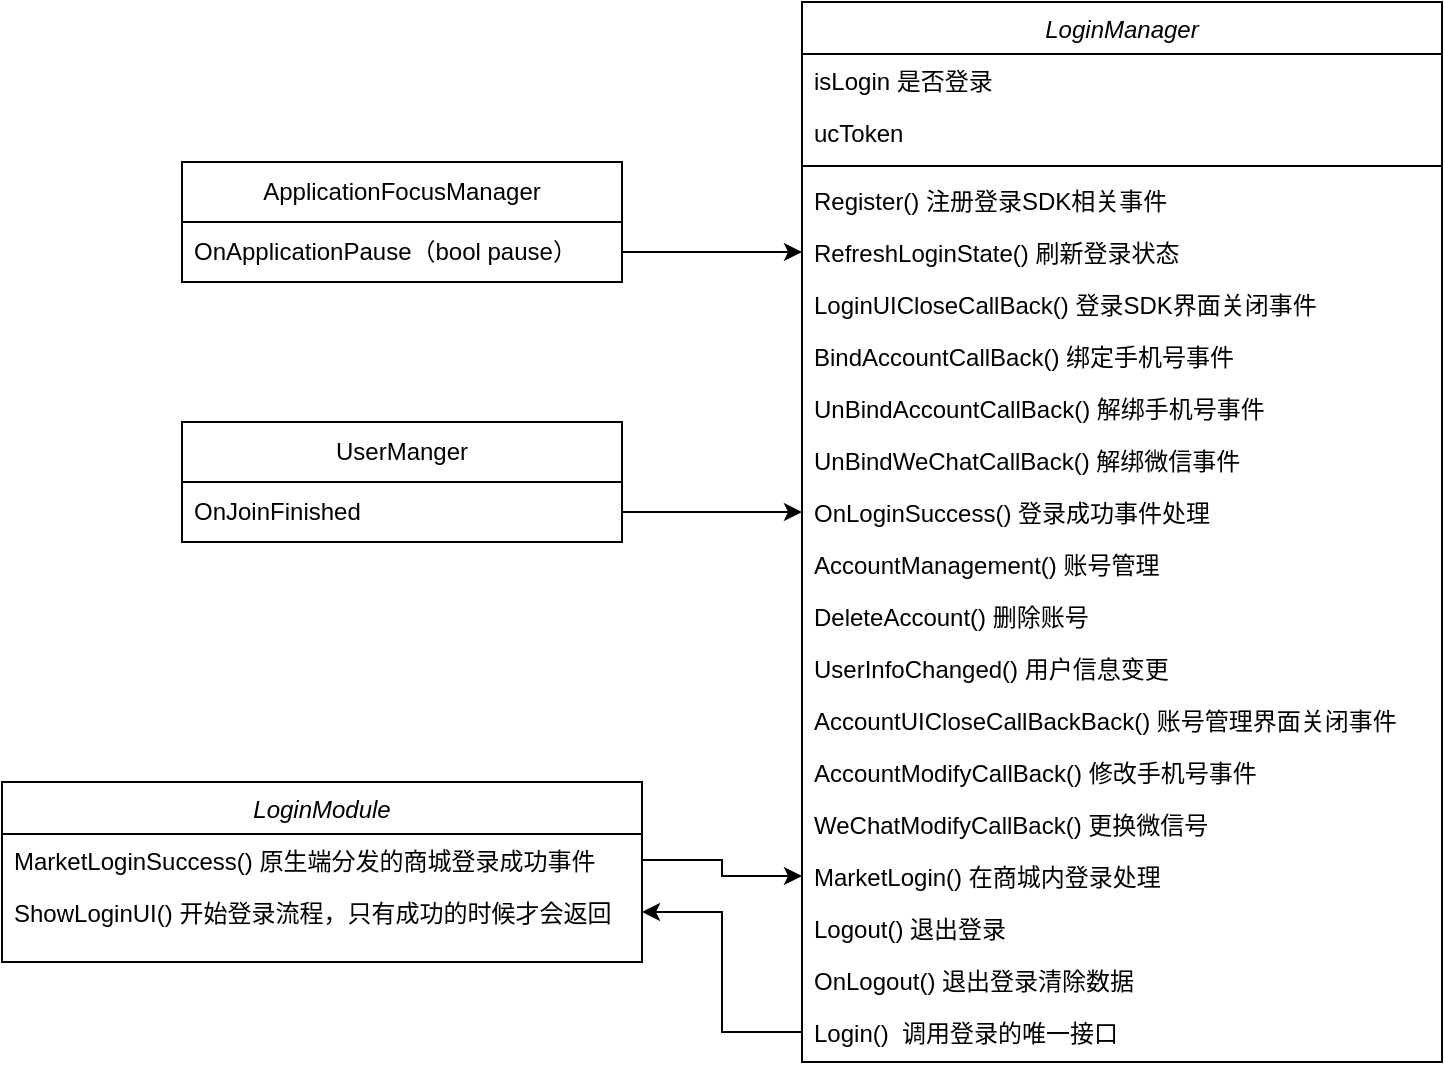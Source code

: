 <mxfile version="20.5.3" type="github">
  <diagram id="C5RBs43oDa-KdzZeNtuy" name="Page-1">
    <mxGraphModel dx="1791" dy="478" grid="1" gridSize="10" guides="1" tooltips="1" connect="1" arrows="1" fold="1" page="1" pageScale="1" pageWidth="827" pageHeight="1169" math="0" shadow="0">
      <root>
        <mxCell id="WIyWlLk6GJQsqaUBKTNV-0" />
        <mxCell id="WIyWlLk6GJQsqaUBKTNV-1" parent="WIyWlLk6GJQsqaUBKTNV-0" />
        <mxCell id="zkfFHV4jXpPFQw0GAbJ--0" value="LoginManager" style="swimlane;fontStyle=2;align=center;verticalAlign=top;childLayout=stackLayout;horizontal=1;startSize=26;horizontalStack=0;resizeParent=1;resizeLast=0;collapsible=1;marginBottom=0;rounded=0;shadow=0;strokeWidth=1;" parent="WIyWlLk6GJQsqaUBKTNV-1" vertex="1">
          <mxGeometry x="220" y="20" width="320" height="530" as="geometry">
            <mxRectangle x="230" y="140" width="160" height="26" as="alternateBounds" />
          </mxGeometry>
        </mxCell>
        <mxCell id="zkfFHV4jXpPFQw0GAbJ--1" value="isLogin 是否登录" style="text;align=left;verticalAlign=top;spacingLeft=4;spacingRight=4;overflow=hidden;rotatable=0;points=[[0,0.5],[1,0.5]];portConstraint=eastwest;" parent="zkfFHV4jXpPFQw0GAbJ--0" vertex="1">
          <mxGeometry y="26" width="320" height="26" as="geometry" />
        </mxCell>
        <mxCell id="zkfFHV4jXpPFQw0GAbJ--2" value="ucToken" style="text;align=left;verticalAlign=top;spacingLeft=4;spacingRight=4;overflow=hidden;rotatable=0;points=[[0,0.5],[1,0.5]];portConstraint=eastwest;rounded=0;shadow=0;html=0;" parent="zkfFHV4jXpPFQw0GAbJ--0" vertex="1">
          <mxGeometry y="52" width="320" height="26" as="geometry" />
        </mxCell>
        <mxCell id="zkfFHV4jXpPFQw0GAbJ--4" value="" style="line;html=1;strokeWidth=1;align=left;verticalAlign=middle;spacingTop=-1;spacingLeft=3;spacingRight=3;rotatable=0;labelPosition=right;points=[];portConstraint=eastwest;" parent="zkfFHV4jXpPFQw0GAbJ--0" vertex="1">
          <mxGeometry y="78" width="320" height="8" as="geometry" />
        </mxCell>
        <mxCell id="zkfFHV4jXpPFQw0GAbJ--5" value="Register() 注册登录SDK相关事件&#xa;" style="text;align=left;verticalAlign=top;spacingLeft=4;spacingRight=4;overflow=hidden;rotatable=0;points=[[0,0.5],[1,0.5]];portConstraint=eastwest;" parent="zkfFHV4jXpPFQw0GAbJ--0" vertex="1">
          <mxGeometry y="86" width="320" height="26" as="geometry" />
        </mxCell>
        <mxCell id="VmHbKBBXzDMZ-UUrnPwZ-8" value="RefreshLoginState() 刷新登录状态&#xa;" style="text;align=left;verticalAlign=top;spacingLeft=4;spacingRight=4;overflow=hidden;rotatable=0;points=[[0,0.5],[1,0.5]];portConstraint=eastwest;" vertex="1" parent="zkfFHV4jXpPFQw0GAbJ--0">
          <mxGeometry y="112" width="320" height="26" as="geometry" />
        </mxCell>
        <mxCell id="VmHbKBBXzDMZ-UUrnPwZ-0" value="LoginUICloseCallBack() 登录SDK界面关闭事件" style="text;align=left;verticalAlign=top;spacingLeft=4;spacingRight=4;overflow=hidden;rotatable=0;points=[[0,0.5],[1,0.5]];portConstraint=eastwest;" vertex="1" parent="zkfFHV4jXpPFQw0GAbJ--0">
          <mxGeometry y="138" width="320" height="26" as="geometry" />
        </mxCell>
        <mxCell id="VmHbKBBXzDMZ-UUrnPwZ-1" value="BindAccountCallBack() 绑定手机号事件" style="text;align=left;verticalAlign=top;spacingLeft=4;spacingRight=4;overflow=hidden;rotatable=0;points=[[0,0.5],[1,0.5]];portConstraint=eastwest;" vertex="1" parent="zkfFHV4jXpPFQw0GAbJ--0">
          <mxGeometry y="164" width="320" height="26" as="geometry" />
        </mxCell>
        <mxCell id="VmHbKBBXzDMZ-UUrnPwZ-2" value="UnBindAccountCallBack() 解绑手机号事件" style="text;align=left;verticalAlign=top;spacingLeft=4;spacingRight=4;overflow=hidden;rotatable=0;points=[[0,0.5],[1,0.5]];portConstraint=eastwest;" vertex="1" parent="zkfFHV4jXpPFQw0GAbJ--0">
          <mxGeometry y="190" width="320" height="26" as="geometry" />
        </mxCell>
        <mxCell id="VmHbKBBXzDMZ-UUrnPwZ-3" value="UnBindWeChatCallBack() 解绑微信事件" style="text;align=left;verticalAlign=top;spacingLeft=4;spacingRight=4;overflow=hidden;rotatable=0;points=[[0,0.5],[1,0.5]];portConstraint=eastwest;" vertex="1" parent="zkfFHV4jXpPFQw0GAbJ--0">
          <mxGeometry y="216" width="320" height="26" as="geometry" />
        </mxCell>
        <mxCell id="VmHbKBBXzDMZ-UUrnPwZ-9" value="OnLoginSuccess() 登录成功事件处理&#xa;" style="text;align=left;verticalAlign=top;spacingLeft=4;spacingRight=4;overflow=hidden;rotatable=0;points=[[0,0.5],[1,0.5]];portConstraint=eastwest;" vertex="1" parent="zkfFHV4jXpPFQw0GAbJ--0">
          <mxGeometry y="242" width="320" height="26" as="geometry" />
        </mxCell>
        <mxCell id="VmHbKBBXzDMZ-UUrnPwZ-12" value="AccountManagement() 账号管理" style="text;align=left;verticalAlign=top;spacingLeft=4;spacingRight=4;overflow=hidden;rotatable=0;points=[[0,0.5],[1,0.5]];portConstraint=eastwest;" vertex="1" parent="zkfFHV4jXpPFQw0GAbJ--0">
          <mxGeometry y="268" width="320" height="26" as="geometry" />
        </mxCell>
        <mxCell id="VmHbKBBXzDMZ-UUrnPwZ-13" value="DeleteAccount() 删除账号" style="text;align=left;verticalAlign=top;spacingLeft=4;spacingRight=4;overflow=hidden;rotatable=0;points=[[0,0.5],[1,0.5]];portConstraint=eastwest;" vertex="1" parent="zkfFHV4jXpPFQw0GAbJ--0">
          <mxGeometry y="294" width="320" height="26" as="geometry" />
        </mxCell>
        <mxCell id="VmHbKBBXzDMZ-UUrnPwZ-14" value="UserInfoChanged() 用户信息变更" style="text;align=left;verticalAlign=top;spacingLeft=4;spacingRight=4;overflow=hidden;rotatable=0;points=[[0,0.5],[1,0.5]];portConstraint=eastwest;" vertex="1" parent="zkfFHV4jXpPFQw0GAbJ--0">
          <mxGeometry y="320" width="320" height="26" as="geometry" />
        </mxCell>
        <mxCell id="VmHbKBBXzDMZ-UUrnPwZ-4" value="AccountUICloseCallBackBack() 账号管理界面关闭事件" style="text;align=left;verticalAlign=top;spacingLeft=4;spacingRight=4;overflow=hidden;rotatable=0;points=[[0,0.5],[1,0.5]];portConstraint=eastwest;" vertex="1" parent="zkfFHV4jXpPFQw0GAbJ--0">
          <mxGeometry y="346" width="320" height="26" as="geometry" />
        </mxCell>
        <mxCell id="VmHbKBBXzDMZ-UUrnPwZ-5" value="AccountModifyCallBack() 修改手机号事件" style="text;align=left;verticalAlign=top;spacingLeft=4;spacingRight=4;overflow=hidden;rotatable=0;points=[[0,0.5],[1,0.5]];portConstraint=eastwest;" vertex="1" parent="zkfFHV4jXpPFQw0GAbJ--0">
          <mxGeometry y="372" width="320" height="26" as="geometry" />
        </mxCell>
        <mxCell id="VmHbKBBXzDMZ-UUrnPwZ-6" value="WeChatModifyCallBack() 更换微信号" style="text;align=left;verticalAlign=top;spacingLeft=4;spacingRight=4;overflow=hidden;rotatable=0;points=[[0,0.5],[1,0.5]];portConstraint=eastwest;" vertex="1" parent="zkfFHV4jXpPFQw0GAbJ--0">
          <mxGeometry y="398" width="320" height="26" as="geometry" />
        </mxCell>
        <mxCell id="VmHbKBBXzDMZ-UUrnPwZ-7" value="MarketLogin() 在商城内登录处理" style="text;align=left;verticalAlign=top;spacingLeft=4;spacingRight=4;overflow=hidden;rotatable=0;points=[[0,0.5],[1,0.5]];portConstraint=eastwest;" vertex="1" parent="zkfFHV4jXpPFQw0GAbJ--0">
          <mxGeometry y="424" width="320" height="26" as="geometry" />
        </mxCell>
        <mxCell id="VmHbKBBXzDMZ-UUrnPwZ-10" value="Logout() 退出登录" style="text;align=left;verticalAlign=top;spacingLeft=4;spacingRight=4;overflow=hidden;rotatable=0;points=[[0,0.5],[1,0.5]];portConstraint=eastwest;" vertex="1" parent="zkfFHV4jXpPFQw0GAbJ--0">
          <mxGeometry y="450" width="320" height="26" as="geometry" />
        </mxCell>
        <mxCell id="VmHbKBBXzDMZ-UUrnPwZ-11" value="OnLogout() 退出登录清除数据" style="text;align=left;verticalAlign=top;spacingLeft=4;spacingRight=4;overflow=hidden;rotatable=0;points=[[0,0.5],[1,0.5]];portConstraint=eastwest;" vertex="1" parent="zkfFHV4jXpPFQw0GAbJ--0">
          <mxGeometry y="476" width="320" height="26" as="geometry" />
        </mxCell>
        <mxCell id="VmHbKBBXzDMZ-UUrnPwZ-22" value="Login()  调用登录的唯一接口" style="text;align=left;verticalAlign=top;spacingLeft=4;spacingRight=4;overflow=hidden;rotatable=0;points=[[0,0.5],[1,0.5]];portConstraint=eastwest;" vertex="1" parent="zkfFHV4jXpPFQw0GAbJ--0">
          <mxGeometry y="502" width="320" height="26" as="geometry" />
        </mxCell>
        <mxCell id="VmHbKBBXzDMZ-UUrnPwZ-16" value="ApplicationFocusManager" style="swimlane;fontStyle=0;childLayout=stackLayout;horizontal=1;startSize=30;horizontalStack=0;resizeParent=1;resizeParentMax=0;resizeLast=0;collapsible=1;marginBottom=0;whiteSpace=wrap;html=1;" vertex="1" parent="WIyWlLk6GJQsqaUBKTNV-1">
          <mxGeometry x="-90" y="100" width="220" height="60" as="geometry" />
        </mxCell>
        <mxCell id="VmHbKBBXzDMZ-UUrnPwZ-17" value="OnApplicationPause（bool pause）" style="text;strokeColor=none;fillColor=none;align=left;verticalAlign=middle;spacingLeft=4;spacingRight=4;overflow=hidden;points=[[0,0.5],[1,0.5]];portConstraint=eastwest;rotatable=0;whiteSpace=wrap;html=1;" vertex="1" parent="VmHbKBBXzDMZ-UUrnPwZ-16">
          <mxGeometry y="30" width="220" height="30" as="geometry" />
        </mxCell>
        <mxCell id="VmHbKBBXzDMZ-UUrnPwZ-21" style="edgeStyle=orthogonalEdgeStyle;rounded=0;orthogonalLoop=1;jettySize=auto;html=1;exitX=1;exitY=0.5;exitDx=0;exitDy=0;entryX=0;entryY=0.5;entryDx=0;entryDy=0;" edge="1" parent="WIyWlLk6GJQsqaUBKTNV-1" source="VmHbKBBXzDMZ-UUrnPwZ-17" target="VmHbKBBXzDMZ-UUrnPwZ-8">
          <mxGeometry relative="1" as="geometry" />
        </mxCell>
        <mxCell id="VmHbKBBXzDMZ-UUrnPwZ-28" value="LoginModule" style="swimlane;fontStyle=2;align=center;verticalAlign=top;childLayout=stackLayout;horizontal=1;startSize=26;horizontalStack=0;resizeParent=1;resizeLast=0;collapsible=1;marginBottom=0;rounded=0;shadow=0;strokeWidth=1;" vertex="1" parent="WIyWlLk6GJQsqaUBKTNV-1">
          <mxGeometry x="-180" y="410" width="320" height="90" as="geometry">
            <mxRectangle x="230" y="140" width="160" height="26" as="alternateBounds" />
          </mxGeometry>
        </mxCell>
        <mxCell id="VmHbKBBXzDMZ-UUrnPwZ-32" value="MarketLoginSuccess() 原生端分发的商城登录成功事件&#xa;" style="text;align=left;verticalAlign=top;spacingLeft=4;spacingRight=4;overflow=hidden;rotatable=0;points=[[0,0.5],[1,0.5]];portConstraint=eastwest;" vertex="1" parent="VmHbKBBXzDMZ-UUrnPwZ-28">
          <mxGeometry y="26" width="320" height="26" as="geometry" />
        </mxCell>
        <mxCell id="VmHbKBBXzDMZ-UUrnPwZ-53" value="ShowLoginUI() 开始登录流程，只有成功的时候才会返回" style="text;align=left;verticalAlign=top;spacingLeft=4;spacingRight=4;overflow=hidden;rotatable=0;points=[[0,0.5],[1,0.5]];portConstraint=eastwest;" vertex="1" parent="VmHbKBBXzDMZ-UUrnPwZ-28">
          <mxGeometry y="52" width="320" height="26" as="geometry" />
        </mxCell>
        <mxCell id="VmHbKBBXzDMZ-UUrnPwZ-58" style="edgeStyle=orthogonalEdgeStyle;rounded=0;orthogonalLoop=1;jettySize=auto;html=1;" edge="1" parent="WIyWlLk6GJQsqaUBKTNV-1" source="VmHbKBBXzDMZ-UUrnPwZ-22" target="VmHbKBBXzDMZ-UUrnPwZ-53">
          <mxGeometry relative="1" as="geometry" />
        </mxCell>
        <mxCell id="VmHbKBBXzDMZ-UUrnPwZ-59" style="edgeStyle=orthogonalEdgeStyle;rounded=0;orthogonalLoop=1;jettySize=auto;html=1;entryX=0;entryY=0.5;entryDx=0;entryDy=0;" edge="1" parent="WIyWlLk6GJQsqaUBKTNV-1" source="VmHbKBBXzDMZ-UUrnPwZ-32" target="VmHbKBBXzDMZ-UUrnPwZ-7">
          <mxGeometry relative="1" as="geometry" />
        </mxCell>
        <mxCell id="VmHbKBBXzDMZ-UUrnPwZ-62" value="UserManger" style="swimlane;fontStyle=0;childLayout=stackLayout;horizontal=1;startSize=30;horizontalStack=0;resizeParent=1;resizeParentMax=0;resizeLast=0;collapsible=1;marginBottom=0;whiteSpace=wrap;html=1;labelBackgroundColor=none;" vertex="1" parent="WIyWlLk6GJQsqaUBKTNV-1">
          <mxGeometry x="-90" y="230" width="220" height="60" as="geometry" />
        </mxCell>
        <mxCell id="VmHbKBBXzDMZ-UUrnPwZ-63" value="OnJoinFinished" style="text;strokeColor=none;fillColor=none;align=left;verticalAlign=middle;spacingLeft=4;spacingRight=4;overflow=hidden;points=[[0,0.5],[1,0.5]];portConstraint=eastwest;rotatable=0;whiteSpace=wrap;html=1;labelBackgroundColor=none;" vertex="1" parent="VmHbKBBXzDMZ-UUrnPwZ-62">
          <mxGeometry y="30" width="220" height="30" as="geometry" />
        </mxCell>
        <mxCell id="VmHbKBBXzDMZ-UUrnPwZ-66" style="edgeStyle=orthogonalEdgeStyle;rounded=0;orthogonalLoop=1;jettySize=auto;html=1;entryX=0;entryY=0.5;entryDx=0;entryDy=0;" edge="1" parent="WIyWlLk6GJQsqaUBKTNV-1" source="VmHbKBBXzDMZ-UUrnPwZ-63" target="VmHbKBBXzDMZ-UUrnPwZ-9">
          <mxGeometry relative="1" as="geometry" />
        </mxCell>
      </root>
    </mxGraphModel>
  </diagram>
</mxfile>
